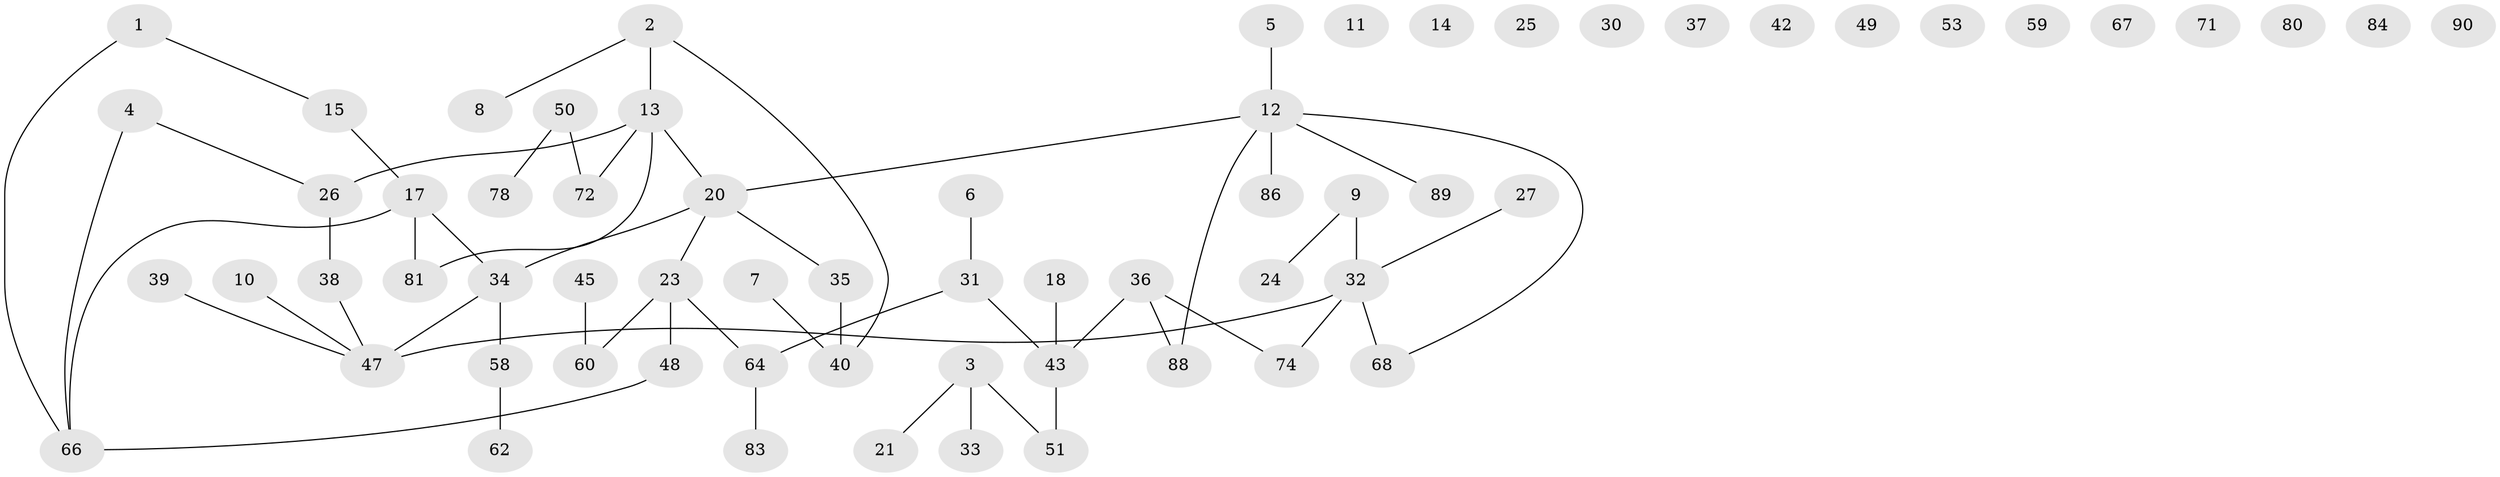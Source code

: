 // original degree distribution, {2: 0.3, 1: 0.28888888888888886, 3: 0.12222222222222222, 0: 0.14444444444444443, 6: 0.022222222222222223, 4: 0.08888888888888889, 5: 0.03333333333333333}
// Generated by graph-tools (version 1.1) at 2025/41/03/06/25 10:41:20]
// undirected, 64 vertices, 58 edges
graph export_dot {
graph [start="1"]
  node [color=gray90,style=filled];
  1 [super="+28"];
  2 [super="+29"];
  3 [super="+19"];
  4;
  5 [super="+22"];
  6;
  7;
  8;
  9 [super="+56"];
  10;
  11;
  12 [super="+16"];
  13 [super="+44"];
  14;
  15;
  17 [super="+87"];
  18 [super="+63"];
  20;
  21;
  23 [super="+61"];
  24 [super="+85"];
  25;
  26 [super="+82"];
  27;
  30 [super="+46"];
  31 [super="+70"];
  32 [super="+41"];
  33;
  34 [super="+57"];
  35 [super="+79"];
  36 [super="+77"];
  37;
  38;
  39;
  40 [super="+75"];
  42;
  43 [super="+54"];
  45 [super="+76"];
  47 [super="+55"];
  48;
  49;
  50 [super="+52"];
  51;
  53;
  58 [super="+65"];
  59;
  60;
  62 [super="+73"];
  64;
  66 [super="+69"];
  67;
  68;
  71;
  72;
  74;
  78;
  80;
  81;
  83;
  84;
  86;
  88;
  89;
  90;
  1 -- 15;
  1 -- 66;
  2 -- 8;
  2 -- 40;
  2 -- 13;
  3 -- 33;
  3 -- 21;
  3 -- 51;
  4 -- 26;
  4 -- 66;
  5 -- 12;
  6 -- 31;
  7 -- 40;
  9 -- 24;
  9 -- 32;
  10 -- 47;
  12 -- 20;
  12 -- 68;
  12 -- 86;
  12 -- 88;
  12 -- 89;
  13 -- 20;
  13 -- 26;
  13 -- 72;
  13 -- 81;
  15 -- 17;
  17 -- 34 [weight=2];
  17 -- 81;
  17 -- 66;
  18 -- 43;
  20 -- 23;
  20 -- 35;
  20 -- 34;
  23 -- 48;
  23 -- 64;
  23 -- 60;
  26 -- 38;
  27 -- 32;
  31 -- 64;
  31 -- 43;
  32 -- 68;
  32 -- 74;
  32 -- 47 [weight=2];
  34 -- 47;
  34 -- 58;
  35 -- 40;
  36 -- 88;
  36 -- 74;
  36 -- 43;
  38 -- 47;
  39 -- 47;
  43 -- 51;
  45 -- 60;
  48 -- 66;
  50 -- 72;
  50 -- 78;
  58 -- 62;
  64 -- 83;
}

